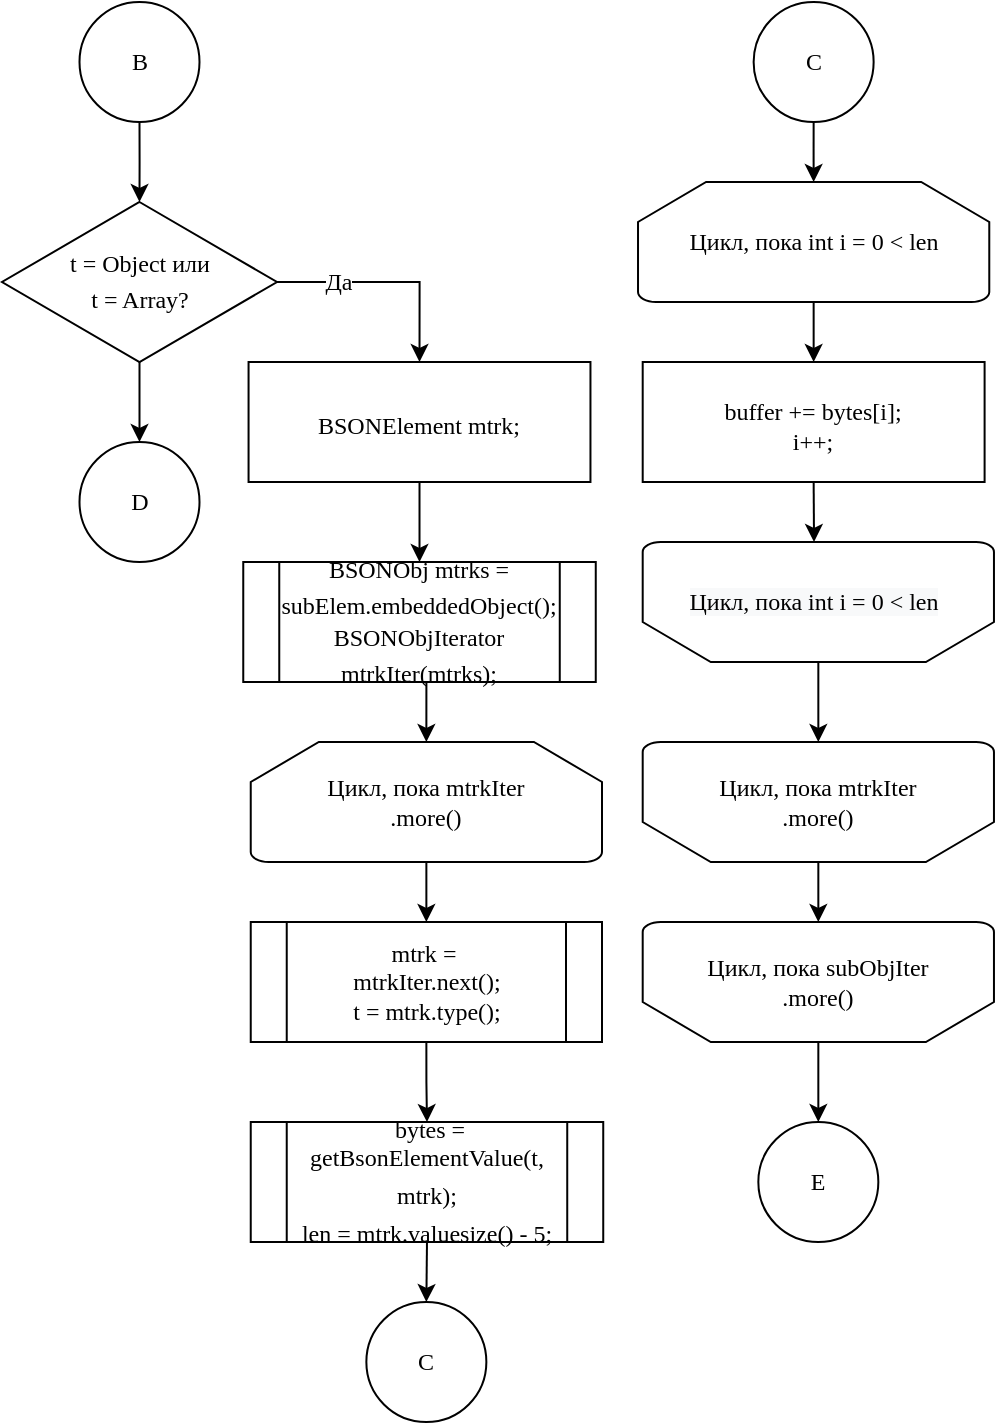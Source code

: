 <mxfile version="18.1.3" type="device"><diagram id="S_WV81359hM23utF7qSO" name="Page-1"><mxGraphModel dx="1261" dy="784" grid="1" gridSize="10" guides="1" tooltips="1" connect="1" arrows="1" fold="1" page="1" pageScale="1" pageWidth="827" pageHeight="1169" math="0" shadow="0"><root><mxCell id="0"/><mxCell id="1" parent="0"/><mxCell id="skubnRjM2zThfEg3yJb_-1" style="edgeStyle=orthogonalEdgeStyle;rounded=0;orthogonalLoop=1;jettySize=auto;html=1;fontFamily=Times New Roman;fontSize=12;exitX=0.5;exitY=1;exitDx=0;exitDy=0;" edge="1" parent="1" source="skubnRjM2zThfEg3yJb_-5" target="skubnRjM2zThfEg3yJb_-10"><mxGeometry relative="1" as="geometry"><mxPoint x="540" y="110" as="sourcePoint"/><mxPoint x="516.3" y="130" as="targetPoint"/></mxGeometry></mxCell><mxCell id="skubnRjM2zThfEg3yJb_-4" value="D" style="ellipse;whiteSpace=wrap;html=1;aspect=fixed;fontFamily=Times New Roman;fontSize=12;strokeWidth=1;" vertex="1" parent="1"><mxGeometry x="488.75" y="260" width="60" height="60" as="geometry"/></mxCell><mxCell id="skubnRjM2zThfEg3yJb_-5" value="B" style="ellipse;whiteSpace=wrap;html=1;aspect=fixed;fontFamily=Times New Roman;fontSize=12;strokeWidth=1;" vertex="1" parent="1"><mxGeometry x="488.75" y="40" width="60" height="60" as="geometry"/></mxCell><mxCell id="skubnRjM2zThfEg3yJb_-7" style="edgeStyle=orthogonalEdgeStyle;rounded=0;orthogonalLoop=1;jettySize=auto;html=1;exitX=1;exitY=0.5;exitDx=0;exitDy=0;entryX=0.5;entryY=0;entryDx=0;entryDy=0;fontFamily=Times New Roman;fontSize=12;endArrow=classic;endFill=1;" edge="1" parent="1" source="skubnRjM2zThfEg3yJb_-10" target="skubnRjM2zThfEg3yJb_-13"><mxGeometry relative="1" as="geometry"/></mxCell><mxCell id="skubnRjM2zThfEg3yJb_-8" value="Да" style="edgeLabel;html=1;align=center;verticalAlign=middle;resizable=0;points=[];fontSize=12;fontFamily=Times New Roman;" vertex="1" connectable="0" parent="skubnRjM2zThfEg3yJb_-7"><mxGeometry x="-0.222" y="-1" relative="1" as="geometry"><mxPoint x="-13" y="-1" as="offset"/></mxGeometry></mxCell><mxCell id="skubnRjM2zThfEg3yJb_-9" style="edgeStyle=orthogonalEdgeStyle;rounded=0;orthogonalLoop=1;jettySize=auto;html=1;exitX=0.5;exitY=1;exitDx=0;exitDy=0;entryX=0.5;entryY=0;entryDx=0;entryDy=0;fontFamily=Times New Roman;fontSize=12;endArrow=classic;endFill=1;" edge="1" parent="1" source="skubnRjM2zThfEg3yJb_-10" target="skubnRjM2zThfEg3yJb_-4"><mxGeometry relative="1" as="geometry"/></mxCell><mxCell id="skubnRjM2zThfEg3yJb_-10" value="&lt;span style=&quot;text-align: start;&quot; lang=&quot;EN-US&quot;&gt;&lt;font style=&quot;font-size: 12px;&quot;&gt;t = Object или&lt;br&gt;t = Array?&lt;/font&gt;&lt;/span&gt;&lt;span style=&quot;font-family: -webkit-standard; font-size: medium; text-align: start;&quot;&gt;&lt;/span&gt;" style="rhombus;whiteSpace=wrap;html=1;fontFamily=Times New Roman;fontSize=12;strokeWidth=1;" vertex="1" parent="1"><mxGeometry x="450" y="140" width="137.5" height="80" as="geometry"/></mxCell><mxCell id="skubnRjM2zThfEg3yJb_-12" value="&lt;p style=&quot;margin: 0cm;&quot; class=&quot;MsoNormal&quot;&gt;&lt;span lang=&quot;EN-US&quot;&gt;&lt;font style=&quot;font-size: 12px;&quot;&gt;BSONObj mtrks = subElem.embeddedObject();&lt;/font&gt;&lt;/span&gt;&lt;span style=&quot;font-family: -webkit-standard; font-size: medium;&quot;&gt;&lt;/span&gt;&lt;br&gt;&lt;/p&gt;&lt;p style=&quot;margin: 0cm;&quot; class=&quot;MsoNormal&quot;&gt;&lt;span lang=&quot;EN-US&quot;&gt;&lt;font style=&quot;font-size: 12px;&quot;&gt;&lt;/font&gt;&lt;/span&gt;&lt;/p&gt;&lt;p style=&quot;margin: 0cm;&quot; class=&quot;MsoNormal&quot;&gt;&lt;span lang=&quot;EN-US&quot;&gt;&lt;font style=&quot;font-size: 12px;&quot;&gt;BSONObjIterator mtrkIter(mtrks);&lt;/font&gt;&lt;font style=&quot;font-size: medium;&quot; face=&quot;Calibri Light, sans-serif&quot;&gt;&lt;/font&gt;&lt;/span&gt;&lt;/p&gt;" style="shape=process;whiteSpace=wrap;html=1;backgroundOutline=1;fontFamily=Times New Roman;fontSize=12;strokeWidth=1;" vertex="1" parent="1"><mxGeometry x="570.63" y="320" width="176.25" height="60" as="geometry"/></mxCell><mxCell id="skubnRjM2zThfEg3yJb_-13" value="&lt;p style=&quot;margin: 0cm; text-align: start;&quot; class=&quot;MsoNormal&quot;&gt;&lt;span lang=&quot;EN-US&quot;&gt;&lt;font style=&quot;font-size: 12px;&quot;&gt;BSONElement mtrk;&lt;/font&gt;&lt;font style=&quot;font-size: medium;&quot; face=&quot;Calibri Light, sans-serif&quot;&gt;&lt;/font&gt;&lt;/span&gt;&lt;/p&gt;" style="rounded=0;whiteSpace=wrap;html=1;fontFamily=Times New Roman;strokeWidth=1;" vertex="1" parent="1"><mxGeometry x="573.28" y="220" width="170.95" height="60" as="geometry"/></mxCell><mxCell id="skubnRjM2zThfEg3yJb_-14" style="edgeStyle=orthogonalEdgeStyle;rounded=0;orthogonalLoop=1;jettySize=auto;html=1;exitX=0.5;exitY=1;exitDx=0;exitDy=0;fontFamily=Times New Roman;fontSize=12;entryX=0.5;entryY=0;entryDx=0;entryDy=0;" edge="1" parent="1" source="skubnRjM2zThfEg3yJb_-13" target="skubnRjM2zThfEg3yJb_-12"><mxGeometry relative="1" as="geometry"><mxPoint x="658.46" y="300" as="sourcePoint"/><mxPoint x="658.46" y="340" as="targetPoint"/></mxGeometry></mxCell><mxCell id="skubnRjM2zThfEg3yJb_-15" style="edgeStyle=orthogonalEdgeStyle;rounded=0;orthogonalLoop=1;jettySize=auto;html=1;exitX=0.5;exitY=1;exitDx=0;exitDy=0;fontFamily=Times New Roman;fontSize=12;entryX=0.5;entryY=0;entryDx=0;entryDy=0;entryPerimeter=0;" edge="1" parent="1" source="skubnRjM2zThfEg3yJb_-12" target="skubnRjM2zThfEg3yJb_-16"><mxGeometry relative="1" as="geometry"><mxPoint x="528.75" y="380.0" as="sourcePoint"/><mxPoint x="528.75" y="420.0" as="targetPoint"/></mxGeometry></mxCell><mxCell id="skubnRjM2zThfEg3yJb_-16" value="&lt;font face=&quot;Times New Roman&quot;&gt;Цикл, пока&amp;nbsp;&lt;/font&gt;&lt;span style=&quot;font-family: &amp;quot;Times New Roman&amp;quot;; text-align: start;&quot;&gt;mtrkIter&lt;/span&gt;&lt;font face=&quot;Times New Roman&quot;&gt;&lt;br&gt;.more()&lt;/font&gt;" style="strokeWidth=1;html=1;shape=mxgraph.flowchart.loop_limit;whiteSpace=wrap;" vertex="1" parent="1"><mxGeometry x="574.37" y="410" width="175.63" height="60" as="geometry"/></mxCell><mxCell id="skubnRjM2zThfEg3yJb_-17" style="edgeStyle=orthogonalEdgeStyle;rounded=0;orthogonalLoop=1;jettySize=auto;html=1;exitX=0.5;exitY=1;exitDx=0;exitDy=0;fontFamily=Times New Roman;fontSize=12;exitPerimeter=0;entryX=0.5;entryY=0;entryDx=0;entryDy=0;" edge="1" parent="1" source="skubnRjM2zThfEg3yJb_-16" target="skubnRjM2zThfEg3yJb_-18"><mxGeometry relative="1" as="geometry"><mxPoint x="672.5" y="380" as="sourcePoint"/><mxPoint x="656.25" y="510" as="targetPoint"/></mxGeometry></mxCell><mxCell id="skubnRjM2zThfEg3yJb_-18" value="&lt;span style=&quot;text-align: start;&quot;&gt;mtrk&lt;/span&gt;&lt;span style=&quot;text-align: start;&quot;&gt;&amp;nbsp;=&amp;nbsp;&lt;br&gt;&lt;/span&gt;&lt;span style=&quot;text-align: start;&quot;&gt;mtrkIter&lt;/span&gt;&lt;span style=&quot;text-align: start;&quot;&gt;.next();&lt;/span&gt;&lt;span style=&quot;text-align: start;&quot;&gt;&lt;br&gt;t =&amp;nbsp;&lt;/span&gt;&lt;span style=&quot;text-align: start;&quot;&gt;mtrk&lt;/span&gt;&lt;span style=&quot;text-align: start;&quot;&gt;.type();&lt;/span&gt;" style="shape=process;whiteSpace=wrap;html=1;backgroundOutline=1;fontFamily=Times New Roman;fontSize=12;strokeWidth=1;" vertex="1" parent="1"><mxGeometry x="574.37" y="500" width="175.63" height="60" as="geometry"/></mxCell><mxCell id="skubnRjM2zThfEg3yJb_-19" style="edgeStyle=orthogonalEdgeStyle;rounded=0;orthogonalLoop=1;jettySize=auto;html=1;exitX=0.5;exitY=1;exitDx=0;exitDy=0;fontFamily=Times New Roman;fontSize=12;entryX=0.5;entryY=0;entryDx=0;entryDy=0;" edge="1" parent="1" source="skubnRjM2zThfEg3yJb_-18" target="skubnRjM2zThfEg3yJb_-21"><mxGeometry relative="1" as="geometry"><mxPoint x="662" y="580" as="sourcePoint"/><mxPoint x="662.25" y="610" as="targetPoint"/></mxGeometry></mxCell><mxCell id="skubnRjM2zThfEg3yJb_-20" value="C" style="ellipse;whiteSpace=wrap;html=1;aspect=fixed;fontFamily=Times New Roman;fontSize=12;strokeWidth=1;" vertex="1" parent="1"><mxGeometry x="632.18" y="690" width="60" height="60" as="geometry"/></mxCell><mxCell id="skubnRjM2zThfEg3yJb_-21" value="&lt;p style=&quot;margin: 0cm;&quot; class=&quot;MsoNormal&quot;&gt;&lt;span lang=&quot;EN-US&quot;&gt;&lt;font style=&quot;font-size: 12px;&quot;&gt;&amp;nbsp;bytes = getBsonElementValue(t, mtrk);&lt;/font&gt;&lt;/span&gt;&lt;span style=&quot;font-family: -webkit-standard; font-size: medium;&quot;&gt;&lt;/span&gt;&lt;br&gt;&lt;/p&gt;&lt;p style=&quot;margin: 0cm;&quot; class=&quot;MsoNormal&quot;&gt;&lt;span lang=&quot;EN-US&quot;&gt;&lt;font style=&quot;font-size: 12px;&quot;&gt;&lt;/font&gt;&lt;/span&gt;&lt;/p&gt;&lt;p style=&quot;margin: 0cm;&quot; class=&quot;MsoNormal&quot;&gt;&lt;span lang=&quot;EN-US&quot;&gt;&lt;font style=&quot;font-size: 12px;&quot;&gt;len = mtrk.valuesize() - 5;&lt;/font&gt;&lt;font style=&quot;font-size: medium;&quot; face=&quot;Calibri Light, sans-serif&quot;&gt;&lt;/font&gt;&lt;/span&gt;&lt;/p&gt;" style="shape=process;whiteSpace=wrap;html=1;backgroundOutline=1;fontFamily=Times New Roman;fontSize=12;strokeWidth=1;" vertex="1" parent="1"><mxGeometry x="574.37" y="600" width="176.25" height="60" as="geometry"/></mxCell><mxCell id="skubnRjM2zThfEg3yJb_-22" style="edgeStyle=orthogonalEdgeStyle;rounded=0;orthogonalLoop=1;jettySize=auto;html=1;exitX=0.5;exitY=1;exitDx=0;exitDy=0;fontFamily=Times New Roman;fontSize=12;entryX=0.5;entryY=0;entryDx=0;entryDy=0;" edge="1" parent="1" source="skubnRjM2zThfEg3yJb_-21" target="skubnRjM2zThfEg3yJb_-20"><mxGeometry relative="1" as="geometry"><mxPoint x="672.185" y="570" as="sourcePoint"/><mxPoint x="672.495" y="610" as="targetPoint"/></mxGeometry></mxCell><mxCell id="skubnRjM2zThfEg3yJb_-28" style="edgeStyle=orthogonalEdgeStyle;rounded=0;orthogonalLoop=1;jettySize=auto;html=1;entryX=0.5;entryY=0;entryDx=0;entryDy=0;entryPerimeter=0;fontFamily=Times New Roman;fontSize=12;" edge="1" parent="1" source="skubnRjM2zThfEg3yJb_-23" target="skubnRjM2zThfEg3yJb_-24"><mxGeometry relative="1" as="geometry"/></mxCell><mxCell id="skubnRjM2zThfEg3yJb_-23" value="C" style="ellipse;whiteSpace=wrap;html=1;aspect=fixed;fontFamily=Times New Roman;fontSize=12;strokeWidth=1;" vertex="1" parent="1"><mxGeometry x="825.82" y="40" width="60" height="60" as="geometry"/></mxCell><mxCell id="skubnRjM2zThfEg3yJb_-24" value="&lt;div style=&quot;text-align: start;&quot;&gt;&lt;span style=&quot;font-family: &amp;quot;Times New Roman&amp;quot;;&quot;&gt;Цикл, пока int i = 0 &amp;lt; len&lt;/span&gt;&lt;/div&gt;" style="strokeWidth=1;html=1;shape=mxgraph.flowchart.loop_limit;whiteSpace=wrap;" vertex="1" parent="1"><mxGeometry x="768.01" y="130" width="175.63" height="60" as="geometry"/></mxCell><mxCell id="skubnRjM2zThfEg3yJb_-25" style="edgeStyle=orthogonalEdgeStyle;rounded=0;orthogonalLoop=1;jettySize=auto;html=1;exitX=0.5;exitY=1;exitDx=0;exitDy=0;fontFamily=Times New Roman;fontSize=12;exitPerimeter=0;entryX=0.5;entryY=0;entryDx=0;entryDy=0;" edge="1" parent="1" source="skubnRjM2zThfEg3yJb_-24" target="skubnRjM2zThfEg3yJb_-29"><mxGeometry relative="1" as="geometry"><mxPoint x="866.14" y="100" as="sourcePoint"/><mxPoint x="855.825" y="220" as="targetPoint"/></mxGeometry></mxCell><mxCell id="skubnRjM2zThfEg3yJb_-29" value="&lt;p style=&quot;margin: 0cm;&quot; class=&quot;MsoNormal&quot;&gt;&lt;span lang=&quot;EN-US&quot;&gt;&lt;font style=&quot;font-size: 12px;&quot;&gt;buffer += bytes[i];&lt;/font&gt;&lt;/span&gt;&lt;span style=&quot;font-family: -webkit-standard; font-size: medium;&quot;&gt;&lt;/span&gt;&lt;br&gt;&lt;/p&gt;&lt;p style=&quot;margin: 0cm;&quot; class=&quot;MsoNormal&quot;&gt;&lt;span lang=&quot;EN-US&quot;&gt;&lt;font style=&quot;font-size: 12px;&quot;&gt;i++;&lt;/font&gt;&lt;/span&gt;&lt;/p&gt;" style="rounded=0;whiteSpace=wrap;html=1;fontFamily=Times New Roman;strokeWidth=1;align=center;" vertex="1" parent="1"><mxGeometry x="770.35" y="220" width="170.95" height="60" as="geometry"/></mxCell><mxCell id="skubnRjM2zThfEg3yJb_-30" style="edgeStyle=orthogonalEdgeStyle;rounded=0;orthogonalLoop=1;jettySize=auto;html=1;exitX=0.5;exitY=1;exitDx=0;exitDy=0;fontFamily=Times New Roman;fontSize=12;" edge="1" parent="1" source="skubnRjM2zThfEg3yJb_-29"><mxGeometry relative="1" as="geometry"><mxPoint x="865.825" y="200" as="sourcePoint"/><mxPoint x="856.01" y="310" as="targetPoint"/></mxGeometry></mxCell><mxCell id="skubnRjM2zThfEg3yJb_-31" value="&lt;div style=&quot;text-align: start;&quot;&gt;&lt;br&gt;&lt;/div&gt;" style="strokeWidth=1;html=1;shape=mxgraph.flowchart.loop_limit;whiteSpace=wrap;rotation=-180;" vertex="1" parent="1"><mxGeometry x="770.35" y="310" width="175.63" height="60" as="geometry"/></mxCell><mxCell id="skubnRjM2zThfEg3yJb_-32" value="&lt;span style=&quot;caret-color: rgb(0, 0, 0); color: rgb(0, 0, 0); font-family: &amp;quot;Times New Roman&amp;quot;; font-size: 12px; font-style: normal; font-variant-caps: normal; font-weight: 400; letter-spacing: normal; text-align: start; text-indent: 0px; text-transform: none; word-spacing: 0px; -webkit-text-stroke-width: 0px; background-color: rgb(248, 249, 250); text-decoration: none; float: none; display: inline !important;&quot;&gt;Цикл, пока int i = 0 &amp;lt; len&lt;/span&gt;" style="text;html=1;strokeColor=none;fillColor=none;align=center;verticalAlign=middle;whiteSpace=wrap;rounded=0;fontFamily=Times New Roman;fontSize=12;" vertex="1" parent="1"><mxGeometry x="790.82" y="320" width="130" height="40" as="geometry"/></mxCell><mxCell id="skubnRjM2zThfEg3yJb_-33" style="edgeStyle=orthogonalEdgeStyle;rounded=0;orthogonalLoop=1;jettySize=auto;html=1;fontFamily=Times New Roman;fontSize=12;entryX=0.5;entryY=1;entryDx=0;entryDy=0;entryPerimeter=0;" edge="1" parent="1" source="skubnRjM2zThfEg3yJb_-31" target="skubnRjM2zThfEg3yJb_-35"><mxGeometry relative="1" as="geometry"><mxPoint x="880.005" y="430" as="sourcePoint"/><mxPoint x="858" y="420" as="targetPoint"/></mxGeometry></mxCell><mxCell id="skubnRjM2zThfEg3yJb_-34" value="E" style="ellipse;whiteSpace=wrap;html=1;aspect=fixed;fontFamily=Times New Roman;fontSize=12;strokeWidth=1;" vertex="1" parent="1"><mxGeometry x="828.17" y="600" width="60" height="60" as="geometry"/></mxCell><mxCell id="skubnRjM2zThfEg3yJb_-35" value="&lt;div style=&quot;text-align: start;&quot;&gt;&lt;br&gt;&lt;/div&gt;" style="strokeWidth=1;html=1;shape=mxgraph.flowchart.loop_limit;whiteSpace=wrap;rotation=-180;" vertex="1" parent="1"><mxGeometry x="770.35" y="410" width="175.63" height="60" as="geometry"/></mxCell><mxCell id="skubnRjM2zThfEg3yJb_-36" value="&lt;div style=&quot;text-align: start;&quot;&gt;&lt;br&gt;&lt;/div&gt;" style="strokeWidth=1;html=1;shape=mxgraph.flowchart.loop_limit;whiteSpace=wrap;rotation=-180;" vertex="1" parent="1"><mxGeometry x="770.35" y="500" width="175.63" height="60" as="geometry"/></mxCell><mxCell id="skubnRjM2zThfEg3yJb_-37" style="edgeStyle=orthogonalEdgeStyle;rounded=0;orthogonalLoop=1;jettySize=auto;html=1;fontFamily=Times New Roman;fontSize=12;entryX=0.5;entryY=1;entryDx=0;entryDy=0;entryPerimeter=0;exitX=0.5;exitY=0;exitDx=0;exitDy=0;exitPerimeter=0;" edge="1" parent="1" source="skubnRjM2zThfEg3yJb_-35" target="skubnRjM2zThfEg3yJb_-36"><mxGeometry relative="1" as="geometry"><mxPoint x="868.165" y="380" as="sourcePoint"/><mxPoint x="868.165" y="420" as="targetPoint"/></mxGeometry></mxCell><mxCell id="skubnRjM2zThfEg3yJb_-38" value="&lt;font face=&quot;Times New Roman&quot;&gt;Цикл, пока&amp;nbsp;&lt;/font&gt;&lt;span style=&quot;text-align: start;&quot;&gt;mtrkIter&lt;/span&gt;&lt;font face=&quot;Times New Roman&quot;&gt;&lt;br&gt;.more()&lt;/font&gt;" style="text;html=1;strokeColor=none;fillColor=none;align=center;verticalAlign=middle;whiteSpace=wrap;rounded=0;fontFamily=Times New Roman;fontSize=12;" vertex="1" parent="1"><mxGeometry x="793.17" y="420" width="130" height="40" as="geometry"/></mxCell><mxCell id="skubnRjM2zThfEg3yJb_-39" value="&lt;font face=&quot;Times New Roman&quot;&gt;Цикл, пока&amp;nbsp;&lt;/font&gt;&lt;span style=&quot;text-align: start;&quot;&gt;subObjIter&lt;/span&gt;&lt;font face=&quot;Times New Roman&quot;&gt;&lt;br&gt;.more()&lt;/font&gt;" style="text;html=1;strokeColor=none;fillColor=none;align=center;verticalAlign=middle;whiteSpace=wrap;rounded=0;fontFamily=Times New Roman;fontSize=12;" vertex="1" parent="1"><mxGeometry x="793.17" y="510" width="130" height="40" as="geometry"/></mxCell><mxCell id="skubnRjM2zThfEg3yJb_-40" style="edgeStyle=orthogonalEdgeStyle;rounded=0;orthogonalLoop=1;jettySize=auto;html=1;fontFamily=Times New Roman;fontSize=12;entryX=0.5;entryY=0;entryDx=0;entryDy=0;exitX=0.5;exitY=0;exitDx=0;exitDy=0;exitPerimeter=0;" edge="1" parent="1" source="skubnRjM2zThfEg3yJb_-36" target="skubnRjM2zThfEg3yJb_-34"><mxGeometry relative="1" as="geometry"><mxPoint x="868.165" y="480" as="sourcePoint"/><mxPoint x="868.165" y="510" as="targetPoint"/></mxGeometry></mxCell></root></mxGraphModel></diagram></mxfile>